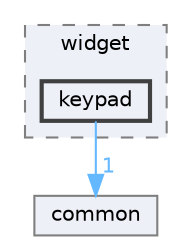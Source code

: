 digraph "C:/microchip/harmony3/gfx/middleware/legato/library/src/gfx/legato/widget/keypad"
{
 // INTERACTIVE_SVG=YES
 // LATEX_PDF_SIZE
  bgcolor="transparent";
  edge [fontname=Helvetica,fontsize=10,labelfontname=Helvetica,labelfontsize=10];
  node [fontname=Helvetica,fontsize=10,shape=box,height=0.2,width=0.4];
  compound=true
  subgraph clusterdir_139e39c2cbbb9c4d4856e374ea12d038 {
    graph [ bgcolor="#edf0f7", pencolor="grey50", label="widget", fontname=Helvetica,fontsize=10 style="filled,dashed", URL="dir_139e39c2cbbb9c4d4856e374ea12d038.html",tooltip=""]
  dir_ec7a6a9efb9f59a9ae2a2fdc6299bb1e [label="keypad", fillcolor="#edf0f7", color="grey25", style="filled,bold", URL="dir_ec7a6a9efb9f59a9ae2a2fdc6299bb1e.html",tooltip=""];
  }
  dir_b3f224f181338695a4734ca3080f2eb5 [label="common", fillcolor="#edf0f7", color="grey50", style="filled", URL="dir_b3f224f181338695a4734ca3080f2eb5.html",tooltip=""];
  dir_ec7a6a9efb9f59a9ae2a2fdc6299bb1e->dir_b3f224f181338695a4734ca3080f2eb5 [headlabel="1", labeldistance=1.5 headhref="dir_000052_000011.html" color="steelblue1" fontcolor="steelblue1"];
}
